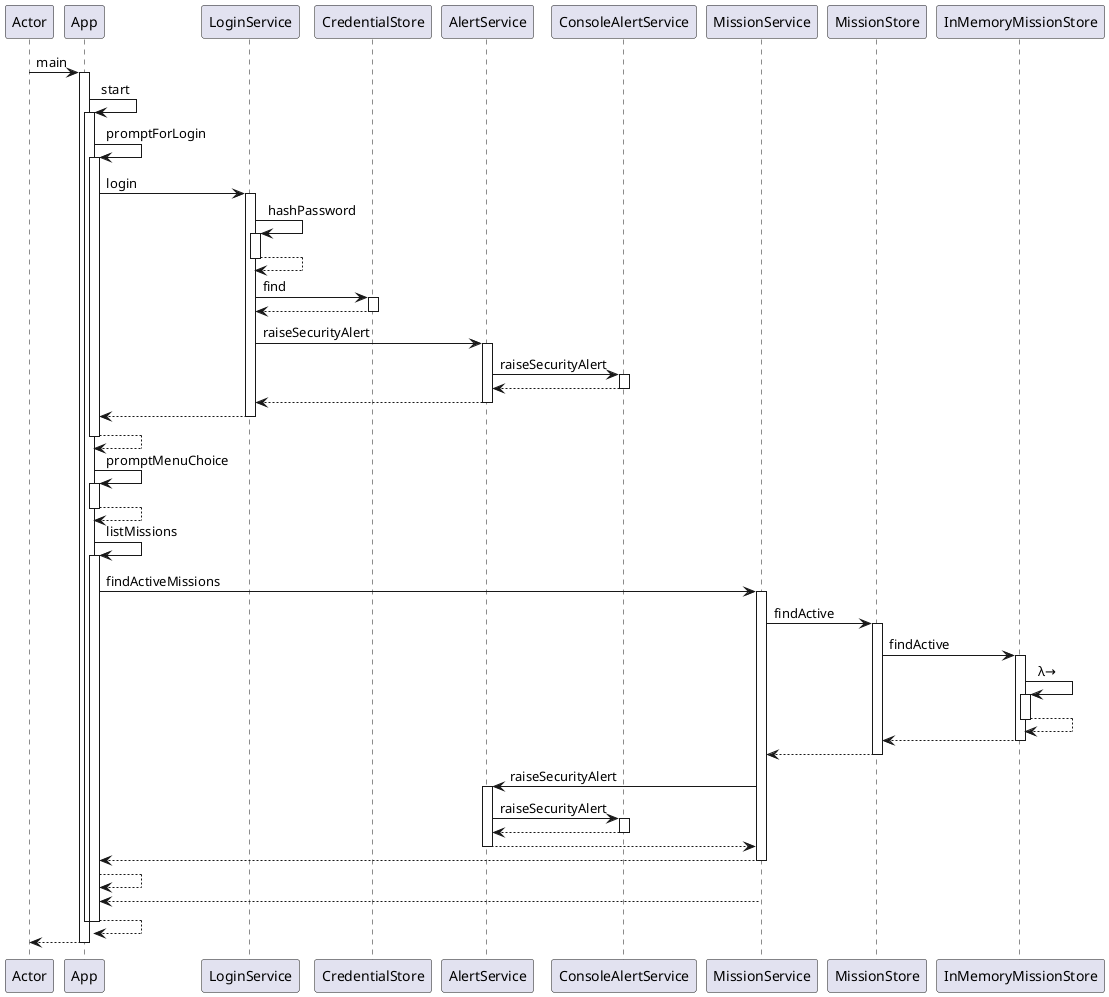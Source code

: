 @startuml
participant Actor
Actor -> App : main
activate App
App -> App : start
activate App
App -> App : promptForLogin
activate App
App -> LoginService : login
activate LoginService
LoginService -> LoginService : hashPassword
activate LoginService
LoginService --> LoginService
deactivate LoginService
LoginService -> CredentialStore : find
activate CredentialStore
CredentialStore --> LoginService
deactivate CredentialStore
LoginService -> AlertService : raiseSecurityAlert
activate AlertService
AlertService -> ConsoleAlertService : raiseSecurityAlert
activate ConsoleAlertService
ConsoleAlertService --> AlertService
deactivate ConsoleAlertService
AlertService --> LoginService
deactivate AlertService
LoginService --> App
deactivate LoginService
App --> App
deactivate App
App -> App : promptMenuChoice
activate App
App --> App
deactivate App
App -> App : listMissions
activate App
App -> MissionService : findActiveMissions
activate MissionService
MissionService -> MissionStore : findActive
activate MissionStore
MissionStore -> InMemoryMissionStore : findActive
activate InMemoryMissionStore
InMemoryMissionStore -> InMemoryMissionStore : λ→
activate InMemoryMissionStore
InMemoryMissionStore --> InMemoryMissionStore
deactivate InMemoryMissionStore
InMemoryMissionStore --> MissionStore
deactivate InMemoryMissionStore
MissionStore --> MissionService
deactivate MissionStore
MissionService -> AlertService : raiseSecurityAlert
activate AlertService
AlertService -> ConsoleAlertService : raiseSecurityAlert
activate ConsoleAlertService
ConsoleAlertService --> AlertService
deactivate ConsoleAlertService
AlertService --> MissionService
deactivate AlertService
MissionService --> App
deactivate MissionService
App --> App
MissionService --> App
App --> App
deactivate App
deactivate App
return
@enduml